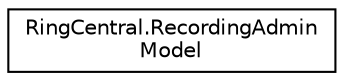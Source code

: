 digraph "Graphical Class Hierarchy"
{
 // LATEX_PDF_SIZE
  edge [fontname="Helvetica",fontsize="10",labelfontname="Helvetica",labelfontsize="10"];
  node [fontname="Helvetica",fontsize="10",shape=record];
  rankdir="LR";
  Node0 [label="RingCentral.RecordingAdmin\lModel",height=0.2,width=0.4,color="black", fillcolor="white", style="filled",URL="$classRingCentral_1_1RecordingAdminModel.html",tooltip=" "];
}
